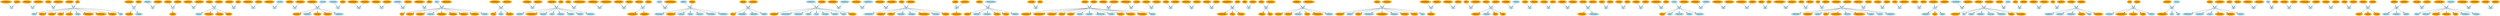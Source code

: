 digraph Families {
	node [color=lightblue2 style=filled]
	overlap=false
	"0a" [label=Emgelberna]
	"0b" [label=Voghel]
	1 [shape=diamond]
	"0a" -> 1
	"0b" -> 1
	"1a" [label=Woltwigis]
	"1b" [label=Gherbaren]
	2 [shape=diamond]
	"1a" -> 2
	"1b" -> 2
	"2a" [label=Vreile]
	"2b" [label=Woutgerus]
	3 [shape=diamond]
	"2a" -> 3
	"2b" -> 3
	"3a" [label=bertrade]
	"3b" [label=Jan]
	4 [shape=diamond]
	"3a" -> 4
	"3b" -> 4
	"4a" [label=Marisseis]
	"4b" [label=Havix]
	5 [shape=diamond]
	"4a" -> 5
	"4b" -> 5
	"5a" [label=Helyana]
	"5b" [label=Wedeghe]
	6 [shape=diamond]
	"5a" -> 6
	"5b" -> 6
	"6a" [label=Douwen]
	"6b" [label=Wlfarde]
	7 [shape=diamond]
	"6a" -> 7
	"6b" -> 7
	"7a" [label=Gertrudis]
	"7b" [label=Mauricius]
	8 [shape=diamond]
	"7a" -> 8
	"7b" -> 8
	"8a" [label=Truden]
	"8b" [label=Oliuerus]
	9 [shape=diamond]
	"8a" -> 9
	"8b" -> 9
	"9a" [label=Auesoete]
	"9b" [label=Alem]
	10 [shape=diamond]
	"9a" -> 10
	"9b" -> 10
	"10a" [label=Erkenradis]
	"10b" [label=Folkero]
	11 [shape=diamond]
	"10a" -> 11
	"10b" -> 11
	"11a" [label=Amalburga]
	"11b" [label=Iacobus]
	12 [shape=diamond]
	"11a" -> 12
	"11b" -> 12
	"12a" [label=Douwen]
	"12b" [label=Radewijns]
	13 [shape=diamond]
	"12a" -> 13
	"12b" -> 13
	"13a" [label=Eingeliadis]
	"13b" [label=Siccone]
	14 [shape=diamond]
	"13a" -> 14
	"13b" -> 14
	"14a" [label=Clementia]
	"14b" [label=Ydier]
	15 [shape=diamond]
	"14a" -> 15
	"14b" -> 15
	"15a" [label=Hildeburgis]
	"15b" [label=Isbrandus]
	16 [shape=diamond]
	"15a" -> 16
	"15b" -> 16
	"16a" [label=Reymodis]
	"16b" [label=Evergero]
	17 [shape=diamond]
	"16a" -> 17
	"16b" -> 17
	"17a" [label=Menoldis]
	"17b" [label=Vastraid]
	18 [shape=diamond]
	"17a" -> 18
	"17b" -> 18
	"18a" [label=Hildeburgis]
	"18b" [label=Walic]
	19 [shape=diamond]
	"18a" -> 19
	"18b" -> 19
	"19a" [label=Sara]
	"19b" [label=Woutersoet]
	20 [shape=diamond]
	"19a" -> 20
	"19b" -> 20
	"20a" [label=Hildeburgis]
	"20b" [label=Mauricius]
	21 [shape=diamond]
	"20a" -> 21
	"20b" -> 21
	"21a" [label=Ghodelde]
	"21b" [label=Rutgerus]
	22 [shape=diamond]
	"21a" -> 22
	"21b" -> 22
	"22a" [label=Atghardis]
	"22b" [label=Gilis]
	23 [shape=diamond]
	"22a" -> 23
	"22b" -> 23
	"23a" [label=Clara]
	"23b" [label=Hardenbernus]
	24 [shape=diamond]
	"23a" -> 24
	"23b" -> 24
	"24a" [label=Hildegardis]
	"24b" [label=Rembrandus]
	25 [shape=diamond]
	"24a" -> 25
	"24b" -> 25
	"25a" [label=Remsindis]
	"25b" [label=Reymar]
	26 [shape=diamond]
	"25a" -> 26
	"25b" -> 26
	"26a" [label=Moerseil]
	"26b" [label=Rolant]
	27 [shape=diamond]
	"26a" -> 27
	"26b" -> 27
	"27a" [label=Sarre]
	"27b" [label=Woutermanne]
	28 [shape=diamond]
	"27a" -> 28
	"27b" -> 28
	"28a" [label=Aghete]
	"28b" [label=Dieuel]
	29 [shape=diamond]
	"28a" -> 29
	"28b" -> 29
	"29a" [label=Aghete]
	"29b" [label=Eustacius]
	30 [shape=diamond]
	"29a" -> 30
	"29b" -> 30
	"30a" [label=Erkenradis]
	"30b" [label=Passelin]
	31 [shape=diamond]
	"30a" -> 31
	"30b" -> 31
	"31a" [label=Heylewigis]
	"31b" [label=Stephanus]
	32 [shape=diamond]
	"31a" -> 32
	"31b" -> 32
	"32a" [label=Alretieren]
	"32b" [label=Godefridus]
	33 [shape=diamond]
	"32a" -> 33
	"32b" -> 33
	"33a" [label=Remsindis]
	"33b" [label=Brandekijn]
	34 [shape=diamond]
	"33a" -> 34
	"33b" -> 34
	"34a" [label=Flore]
	"34b" [label=Meinoldo]
	35 [shape=diamond]
	"34a" -> 35
	"34b" -> 35
	"35a" [label=Lelien]
	"35b" [label=Gelmarus]
	36 [shape=diamond]
	"35a" -> 36
	"35b" -> 36
	"36a" [label=Sophia]
	"36b" [label=Gherbrandus]
	37 [shape=diamond]
	"36a" -> 37
	"36b" -> 37
	"37a" [label=Suaneka]
	"37b" [label=Rase]
	38 [shape=diamond]
	"37a" -> 38
	"37b" -> 38
	"38a" [label=Hodine]
	"38b" [label=Hughe]
	39 [shape=diamond]
	"38a" -> 39
	"38b" -> 39
	"39a" [label=Katerina]
	"39b" [label=Isbrandus]
	40 [shape=diamond]
	"39a" -> 40
	"39b" -> 40
	"40a" [label=Hildegardis]
	"40b" [label="Coekeа"]
	41 [shape=diamond]
	"40a" -> 41
	"40b" -> 41
	"41a" [label=Oderada]
	"41b" [label=Geraldus]
	42 [shape=diamond]
	"41a" -> 42
	"41b" -> 42
	"42a" [label=Gisele]
	"42b" [label=Geraldus]
	43 [shape=diamond]
	"42a" -> 43
	"42b" -> 43
	"43a" [label=Alretieren]
	"43b" [label=Ricward]
	44 [shape=diamond]
	"43a" -> 44
	"43b" -> 44
	"44a" [label=Kerstine]
	"44b" [label=Remdo]
	45 [shape=diamond]
	"44a" -> 45
	"44b" -> 45
	"45a" [label=Emgelberna]
	"45b" [label=Sylof]
	46 [shape=diamond]
	"45a" -> 46
	"45b" -> 46
	"46a" [label=Hille]
	"46b" [label=Lutgeri]
	47 [shape=diamond]
	"46a" -> 47
	"46b" -> 47
	"47a" [label=Alene]
	"47b" [label=Gelmarus]
	48 [shape=diamond]
	"47a" -> 48
	"47b" -> 48
	"48a" [label=Euffemia]
	"48b" [label=Rembrandus]
	49 [shape=diamond]
	"48a" -> 49
	"48b" -> 49
	"49a" [label=Folqui]
	"49b" [label=Eustacius]
	50 [shape=diamond]
	"49a" -> 50
	"49b" -> 50
	"50a" [label=Badeloghen]
	"50b" [label=Amelgeir]
	51 [shape=diamond]
	"50a" -> 51
	"50b" -> 51
	"51a" [label=Hilduardis]
	"51b" [label=Weitijn]
	52 [shape=diamond]
	"51a" -> 52
	"51b" -> 52
	"52a" [label=Hille]
	"52b" [label=Gherbaren]
	53 [shape=diamond]
	"52a" -> 53
	"52b" -> 53
	"53a" [label=Reynwi]
	"53b" [label=Sanders]
	54 [shape=diamond]
	"53a" -> 54
	"53b" -> 54
	"54a" [label=Ghodelde]
	"54b" [label=Heillam]
	55 [shape=diamond]
	"54a" -> 55
	"54b" -> 55
	"55a" [label=Gloria]
	"55b" [label=Everyng]
	56 [shape=diamond]
	"55a" -> 56
	"55b" -> 56
	"56a" [label=Uergina]
	"56b" [label=Reuro]
	57 [shape=diamond]
	"56a" -> 57
	"56b" -> 57
	"57a" [label=Amelgeir]
	"57b" [label=Ludingus]
	58 [shape=diamond]
	"57a" -> 58
	"57b" -> 58
	"58a" [label=Volcwiif]
	"58b" [label=Albertus]
	59 [shape=diamond]
	"58a" -> 59
	"58b" -> 59
	"59a" [label=Ghela]
	"59b" [label=Rolant]
	60 [shape=diamond]
	"59a" -> 60
	"59b" -> 60
	"60a" [label=Thedwi]
	"60b" [label=Willai]
	61 [shape=diamond]
	"60a" -> 61
	"60b" -> 61
	"61a" [label=Uergina]
	"61b" [label=Eltetus]
	62 [shape=diamond]
	"61a" -> 62
	"61b" -> 62
	"62a" [label=Lutghardis]
	"62b" [label=Willai]
	63 [shape=diamond]
	"62a" -> 63
	"62b" -> 63
	"63a" [label=Saswe]
	"63b" [label=Alebrando]
	64 [shape=diamond]
	"63a" -> 64
	"63b" -> 64
	"64a" [label=Breghlent]
	"64b" [label=Rolekine]
	65 [shape=diamond]
	"64a" -> 65
	"64b" -> 65
	"65a" [label=Machtilden]
	"65b" [label=Radwardo]
	66 [shape=diamond]
	"65a" -> 66
	"65b" -> 66
	"66a" [label=Ermegardis]
	"66b" [label=Wilbord]
	67 [shape=diamond]
	"66a" -> 67
	"66b" -> 67
	"67a" [label=Agnes]
	"67b" [label=Gilis]
	68 [shape=diamond]
	"67a" -> 68
	"67b" -> 68
	"68a" [label=Wendelmodis]
	"68b" [label=Wernerus]
	69 [shape=diamond]
	"68a" -> 69
	"68b" -> 69
	"69a" [label=Berta]
	"69b" [label=Reymar]
	70 [shape=diamond]
	"69a" -> 70
	"69b" -> 70
	"70a" [label=Yda]
	"70b" [label=Wilbord]
	71 [shape=diamond]
	"70a" -> 71
	"70b" -> 71
	"71a" [label=Ricmoden]
	"71b" [label=Egbertus]
	72 [shape=diamond]
	"71a" -> 72
	"71b" -> 72
	"72a" [label=Rabburgis]
	"72b" [label=Franco]
	73 [shape=diamond]
	"72a" -> 73
	"72b" -> 73
	"73a" [label=Uergina]
	"73b" [label=Ringot]
	74 [shape=diamond]
	"73a" -> 74
	"73b" -> 74
	"74a" [label=Siwa]
	"74b" [label=Robbrecht]
	75 [shape=diamond]
	"74a" -> 75
	"74b" -> 75
	"75a" [label=Sybillia]
	"75b" [label=Ricout]
	76 [shape=diamond]
	"75a" -> 76
	"75b" -> 76
	"76a" [label=Marcibilia]
	"76b" [label=Wigboldo]
	77 [shape=diamond]
	"76a" -> 77
	"76b" -> 77
	"77a" [label=Machtilden]
	"77b" [label=Anthonius]
	78 [shape=diamond]
	"77a" -> 78
	"77b" -> 78
	"78a" [label=Rycaldis]
	"78b" [label=Nannekin]
	79 [shape=diamond]
	"78a" -> 79
	"78b" -> 79
	"79a" [label=Volcwiif]
	"79b" [label=Ivone]
	80 [shape=diamond]
	"79a" -> 80
	"79b" -> 80
	"80a" [label=Sara]
	"80b" [label=Hetselo]
	81 [shape=diamond]
	"80a" -> 81
	"80b" -> 81
	"81a" [label=Wijfgode]
	"81b" [label=Thezonus]
	82 [shape=diamond]
	"81a" -> 82
	"81b" -> 82
	"82a" [label=Aue]
	"82b" [label=Heideric]
	83 [shape=diamond]
	"82a" -> 83
	"82b" -> 83
	"83a" [label=Liedelde]
	"83b" [label=Helpriko]
	84 [shape=diamond]
	"83a" -> 84
	"83b" -> 84
	"84a" [label=Oda]
	"84b" [label=Daniel]
	85 [shape=diamond]
	"84a" -> 85
	"84b" -> 85
	"85a" [label=Katerina]
	"85b" [label=Franse]
	86 [shape=diamond]
	"85a" -> 86
	"85b" -> 86
	"86a" [label=Lelien]
	"86b" [label=Ludolphus]
	87 [shape=diamond]
	"86a" -> 87
	"86b" -> 87
	"87a" [label=Scilla]
	"87b" [label=Remdo]
	88 [shape=diamond]
	"87a" -> 88
	"87b" -> 88
	"88a" [label=Alretieren]
	"88b" [label=Arnulphus]
	89 [shape=diamond]
	"88a" -> 89
	"88b" -> 89
	"89a" [label=Yda]
	"89b" [label=Gobel]
	90 [shape=diamond]
	"89a" -> 90
	"89b" -> 90
	"90a" [label=Rycaldis]
	"90b" [label=Conrad]
	91 [shape=diamond]
	"90a" -> 91
	"90b" -> 91
	"91a" [label=Ermegardis]
	"91b" [label=Godelief]
	92 [shape=diamond]
	"91a" -> 92
	"91b" -> 92
	"92a" [label=Helyana]
	"92b" [label=Amisius]
	93 [shape=diamond]
	"92a" -> 93
	"92b" -> 93
	"93a" [label=Ghela]
	"93b" [label=Gheram]
	94 [shape=diamond]
	"93a" -> 94
	"93b" -> 94
	"94a" [label=Helyana]
	"94b" [label=Arnoud]
	95 [shape=diamond]
	"94a" -> 95
	"94b" -> 95
	"95a" [label=Hodine]
	"95b" [label=Ghodekin]
	96 [shape=diamond]
	"95a" -> 96
	"95b" -> 96
	"96a" [label=Rycaldis]
	"96b" [label=Claward]
	97 [shape=diamond]
	"96a" -> 97
	"96b" -> 97
	"97a" [label=Ermegardis]
	"97b" [label=Gerlacus]
	98 [shape=diamond]
	"97a" -> 98
	"97b" -> 98
	"98a" [label=Ermegardis]
	"98b" [label=Radulphus]
	99 [shape=diamond]
	"98a" -> 99
	"98b" -> 99
	"99a" [label=Suaneka]
	"99b" [label=Blomart]
	100 [shape=diamond]
	"99a" -> 100
	"99b" -> 100
	"4c1" [label=Dodo]
	"4c1"
	4 -> "4c1"
	"14c1" [label=Rycaldis]
	"14c1"
	14 -> "14c1"
	"20c1" [label=Esa]
	"20c1"
	20 -> "20c1"
	"23c1" [label=Godelief]
	"23c1"
	23 -> "23c1"
	"29c1" [label=Heylewigis]
	"29c1"
	29 -> "29c1"
	"30c1" [label=Sywi]
	"30c1"
	30 -> "30c1"
	"35c1" [label=Ghisebrecht]
	"35c1"
	35 -> "35c1"
	"39c1" [label=Lambrecht]
	"39c1"
	39 -> "39c1"
	"48c1" [label=Weitijn]
	"48c1"
	48 -> "48c1"
	"49c1" [label=Douwen]
	"49c1"
	49 -> "49c1"
	"51c1" [label=Mabelie]
	"51c1"
	51 -> "51c1"
	"87c1" [label=Willibrando]
	"87c1"
	87 -> "87c1"
	"98c1" [label=Imma]
	"98c1"
	98 -> "98c1"
	"24a" [label=Hildegardis color=orange]
	"50a" [label=Badeloghen color=orange]
	"51b" [label=Weitijn color=orange]
	"4c2" [label=Reynwi]
	"4c2"
	4 -> "4c2"
	"5c1" [label=Laurens]
	"5c1"
	5 -> "5c1"
	"7c2" [label=Nanne]
	"7c2"
	7 -> "7c2"
	"6a" [label=Douwen color=orange]
	"20c2" [label=Douwen]
	"20c2"
	20 -> "20c2"
	"23c2" [label=Hatebrandus]
	"23c2"
	23 -> "23c2"
	"36c2" [label=Woutersoet]
	"36c2"
	36 -> "36c2"
	"37c1" [label=Aghete]
	"37c1"
	37 -> "37c1"
	"50c2" [label=Eylwardo]
	"50c2"
	50 -> "50c2"
	"59c1" [label=Waldrada]
	"59c1"
	59 -> "59c1"
	"64c2" [label=Jonas]
	"64c2"
	64 -> "64c2"
	"72c1" [label=Herdradus]
	"72c1"
	72 -> "72c1"
	"85c1" [label=Itsburgis]
	"85c1"
	85 -> "85c1"
	"87c2" [label=Ghodscalc]
	"87c2"
	87 -> "87c2"
	"90a" [label=Rycaldis color=orange]
	"4c3" [label=Verthwi]
	"4c3"
	4 -> "4c3"
	"20c3" [label=Menoldis]
	"20c3"
	20 -> "20c3"
	"31c1" [label=Blankard]
	"31c1"
	31 -> "31c1"
	"35c3" [label=Saxiardis]
	"35c3"
	35 -> "35c3"
	"39c3" [label=Wendelmodis]
	"39c3"
	39 -> "39c3"
	"48c2" [label=Raso]
	"48c2"
	48 -> "48c2"
	"54c1" [label=Atghardis]
	"54c1"
	54 -> "54c1"
	"59c2" [label=Gheynekine]
	"59c2"
	59 -> "59c2"
	"84c3" [label=Breghlent]
	"84c3"
	84 -> "84c3"
	"95c3" [label=Franco]
	"95c3"
	95 -> "95c3"
	"96c2" [label=Assceric]
	"96c2"
	96 -> "96c2"
	"98c2" [label=bertrade]
	"98c2"
	98 -> "98c2"
	"1b" [label=Gherbaren color=orange]
	"42b" [label=Geraldus color=orange]
	"65b" [label=Radwardo color=orange]
	"20c2" [label=Douwen color=orange]
	"4c3" [label=Verthwi color=orange]
	"4c4" [label=Duker]
	"4c4"
	4 -> "4c4"
	"23c3" [label=Passelin]
	"23c3"
	23 -> "23c3"
	"29c2" [label=Mauricius]
	"29c2"
	29 -> "29c2"
	"49c2" [label=Myrthel]
	"49c2"
	49 -> "49c2"
	"50c3" [label=Aghete]
	"50c3"
	50 -> "50c3"
	"64c4" [label=Alem]
	"64c4"
	64 -> "64c4"
	"72c2" [label=Gheldekin]
	"72c2"
	72 -> "72c2"
	"85c2" [label=Rembrandus]
	"85c2"
	85 -> "85c2"
	"95c4" [label=Ysewin]
	"95c4"
	95 -> "95c4"
	"98c3" [label=Rycaldis]
	"98c3"
	98 -> "98c3"
	"6b" [label=Wlfarde color=orange]
	"12a" [label=Douwen color=orange]
	"41a" [label=Oderada color=orange]
	"60a" [label=Thedwi color=orange]
	"85c2" [label=Rembrandus color=orange]
	"20c5" [label=Gherung]
	"20c5"
	20 -> "20c5"
	"21c3" [label=Ulrici]
	"21c3"
	21 -> "21c3"
	"30c4" [label=Ymmekine]
	"30c4"
	30 -> "30c4"
	"37c3" [label=Assceric]
	"37c3"
	37 -> "37c3"
	"39c4" [label=Anthonius]
	"39c4"
	39 -> "39c4"
	"49c3" [label=Katerina]
	"49c3"
	49 -> "49c3"
	"64c5" [label=Gerburgis]
	"64c5"
	64 -> "64c5"
	"77c4" [label=Gelmarus]
	"77c4"
	77 -> "77c4"
	"79c3" [label=Gertrudis]
	"79c3"
	79 -> "79c3"
	"84c4" [label=Auesoete]
	"84c4"
	84 -> "84c4"
	"86c3" [label=Hildegardis]
	"86c3"
	86 -> "86c3"
	"95c5" [label=Henric]
	"95c5"
	95 -> "95c5"
	"41b" [label=Geraldus color=orange]
	"58b" [label=Albertus color=orange]
	"96a" [label=Rycaldis color=orange]
	"64c2" [label=Jonas color=orange]
	"4c5" [label=Arnoud]
	"4c5"
	4 -> "4c5"
	"14c3" [label=Reynildis]
	"14c3"
	14 -> "14c3"
	"20c6" [label=Waldfridus]
	"20c6"
	20 -> "20c6"
	"21c4" [label=Heile]
	"21c4"
	21 -> "21c4"
	"29c3" [label=Laurens]
	"29c3"
	29 -> "29c3"
	"31c4" [label=Hersewindis]
	"31c4"
	31 -> "31c4"
	"39c5" [label=Ryccie]
	"39c5"
	39 -> "39c5"
	"49c4" [label=Grote]
	"49c4"
	49 -> "49c4"
	"72c3" [label=gabriel]
	"72c3"
	72 -> "72c3"
	"79c4" [label=Soi]
	"79c4"
	79 -> "79c4"
	"84c5" [label=Thieleman]
	"84c5"
	84 -> "84c5"
	"85c3" [label=Syuardus]
	"85c3"
	85 -> "85c3"
	"87c3" [label=Franco]
	"87c3"
	87 -> "87c3"
	"98c4" [label=Diewiven]
	"98c4"
	98 -> "98c4"
	"98c4" [label=Diewiven color=orange]
	"70b" [label=Wilbord color=orange]
	"91a" [label=Ermegardis color=orange]
	"39c1" [label=Lambrecht color=orange]
	"4c6" [label=Lelien]
	"4c6"
	4 -> "4c6"
	"9c1" [label=Arnoud]
	"9c1"
	9 -> "9c1"
	"14c4" [label=Imsoete]
	"14c4"
	14 -> "14c4"
	"21c5" [label=Assceric]
	"21c5"
	21 -> "21c5"
	"27c2" [label=Frethericus]
	"27c2"
	27 -> "27c2"
	"29c4" [label=Folqui]
	"29c4"
	29 -> "29c4"
	"35c4" [label=Verthwi]
	"35c4"
	35 -> "35c4"
	"54c2" [label=Gheesen]
	"54c2"
	54 -> "54c2"
	"72c4" [label=Brun]
	"72c4"
	72 -> "72c4"
	"84c6" [label=Dybben]
	"84c6"
	84 -> "84c6"
	"96c3" [label=Godeuert]
	"96c3"
	96 -> "96c3"
	"98c5" [label=Baua]
	"98c5"
	98 -> "98c5"
	"20a" [label=Hildeburgis color=orange]
	"47b" [label=Gelmarus color=orange]
	"88a" [label=Alretieren color=orange]
	"39c7" [label=Samuel]
	"39c7"
	39 -> "39c7"
	"46c1" [label=Hildeburgis]
	"46c1"
	46 -> "46c1"
	"50c6" [label=Gisele]
	"50c6"
	50 -> "50c6"
	"79c5" [label=Trame]
	"79c5"
	79 -> "79c5"
	"87c4" [label=Gertrudis]
	"87c4"
	87 -> "87c4"
	"9c2" [label=Woltwigis]
	"9c2"
	9 -> "9c2"
	"23c6" [label=Clara]
	"23c6"
	23 -> "23c6"
	"31c6" [label=Eghenonis]
	"31c6"
	31 -> "31c6"
	"64c6" [label=Willem]
	"64c6"
	64 -> "64c6"
	"79c6" [label=Diddekin]
	"79c6"
	79 -> "79c6"
	"86c5" [label=Jute]
	"86c5"
	86 -> "86c5"
	"87c5" [label=Amelgeir]
	"87c5"
	87 -> "87c5"
	"98c6" [label=Woutgerus]
	"98c6"
	98 -> "98c6"
	"35b" [label=Gelmarus color=orange]
	"62a" [label=Lutghardis color=orange]
	"93a" [label=Ghela color=orange]
	"49c1" [label=Douwen color=orange]
	"23c7" [label=Katerina]
	"23c7"
	23 -> "23c7"
	"31c7" [label=Sollen]
	"31c7"
	31 -> "31c7"
	"35c6" [label=Reynildis]
	"35c6"
	35 -> "35c6"
	"54c3" [label=Heile]
	"54c3"
	54 -> "54c3"
	"64c7" [label=Clemmam]
	"64c7"
	64 -> "64c7"
	"77c5" [label=Fays]
	"77c5"
	77 -> "77c5"
	"84c7" [label=Jute]
	"84c7"
	84 -> "84c7"
	"98c7" [label=Siburgis]
	"98c7"
	98 -> "98c7"
	"39b" [label=Isbrandus color=orange]
	"5c4" [label=Lenildis]
	"5c4"
	5 -> "5c4"
	"9c3" [label=Gheesen]
	"9c3"
	9 -> "9c3"
	"9c3" [label=Gheesen color=orange]
	"20c10" [label=Blankard]
	"20c10"
	20 -> "20c10"
	"29c5" [label=Gerlacus]
	"29c5"
	29 -> "29c5"
	"31c8" [label=Flore]
	"31c8"
	31 -> "31c8"
	"35c7" [label=Amelgeir]
	"35c7"
	35 -> "35c7"
	"39c9" [label=Salome]
	"39c9"
	39 -> "39c9"
	"46c3" [label=Tetta]
	"46c3"
	46 -> "46c3"
	"50c9" [label=Gheeneman]
	"50c9"
	50 -> "50c9"
	"79c7" [label=bertrade]
	"79c7"
	79 -> "79c7"
	"85c6" [label=Lelien]
	"85c6"
	85 -> "85c6"
	"4a" [label=Marisseis color=orange]
	"46b" [label=Lutgeri color=orange]
	"77b" [label=Anthonius color=orange]
	"82b" [label=Heideric color=orange]
	"94a" [label=Helyana color=orange]
	"4c9" [label=Badeloghen]
	"4c9"
	4 -> "4c9"
	"9c4" [label=Nellen]
	"9c4"
	9 -> "9c4"
	"27c4" [label=Breghlent]
	"27c4"
	27 -> "27c4"
	"31c9" [label=bertrade]
	"31c9"
	31 -> "31c9"
	"39c10" [label=Godelief]
	"39c10"
	39 -> "39c10"
	"49c6" [label=Ermegardis]
	"49c6"
	49 -> "49c6"
	"50c10" [label=Ghoudekinen]
	"50c10"
	50 -> "50c10"
	"50c10" [label=Ghoudekinen color=orange]
	"72c7" [label=Eremboldus]
	"72c7"
	72 -> "72c7"
	"84c9" [label=Alretieren]
	"84c9"
	84 -> "84c9"
	"87c6" [label=Douwen]
	"87c6"
	87 -> "87c6"
	"20b" [label=Mauricius color=orange]
	"25b" [label=Reymar color=orange]
	"42a" [label=Gisele color=orange]
	"65a" [label=Machtilden color=orange]
	"9c4" [label=Nellen color=orange]
	"20c11" [label=Atghardis]
	"20c11"
	20 -> "20c11"
	"29c7" [label=Machtilden]
	"29c7"
	29 -> "29c7"
	"39c11" [label=Woutersoet]
	"39c11"
	39 -> "39c11"
	"49c7" [label=Euffemia]
	"49c7"
	49 -> "49c7"
	"54c4" [label=Ydier]
	"54c4"
	54 -> "54c4"
	"72c8" [label=Ricward]
	"72c8"
	72 -> "72c8"
	"77c6" [label=Mette]
	"77c6"
	77 -> "77c6"
	"85c8" [label=Hodine]
	"85c8"
	85 -> "85c8"
	"86c6" [label=Jdir]
	"86c6"
	86 -> "86c6"
	"96c6" [label=gabriel]
	"96c6"
	96 -> "96c6"
	"10a" [label=Erkenradis color=orange]
	"23b" [label=Hardenbernus color=orange]
	"27b" [label=Woutermanne color=orange]
	"46a" [label=Hille color=orange]
	"53b" [label=Sanders color=orange]
	"63b" [label=Alebrando color=orange]
	"76b" [label=Wigboldo color=orange]
	"83b" [label=Helpriko color=orange]
	"84b" [label=Daniel color=orange]
	"14c7" [label=wilmarus]
	"14c7"
	14 -> "14c7"
	"20c12" [label=Godeuert]
	"20c12"
	20 -> "20c12"
	"37c7" [label=Gosuinus]
	"37c7"
	37 -> "37c7"
	"50c12" [label="Heinhocа"]
	"50c12"
	50 -> "50c12"
	"79c8" [label=Mauricius]
	"79c8"
	79 -> "79c8"
	"0b" [label=Voghel color=orange]
	"2a" [label=Vreile color=orange]
	"52b" [label=Gherbaren color=orange]
	"56b" [label=Reuro color=orange]
	"86a" [label=Lelien color=orange]
	"77c5" [label=Fays color=orange]
	"23c9" [label=Goeskin]
	"23c9"
	23 -> "23c9"
	"29c8" [label=Godefridus]
	"29c8"
	29 -> "29c8"
	"30c6" [label=Rabburgis]
	"30c6"
	30 -> "30c6"
	"31c10" [label=Hetselo]
	"31c10"
	31 -> "31c10"
	"37c8" [label=Truden]
	"37c8"
	37 -> "37c8"
	"72c9" [label=Segherarden]
	"72c9"
	72 -> "72c9"
	"48b" [label=Rembrandus color=orange]
	"67b" [label=Gilis color=orange]
	"68a" [label=Wendelmodis color=orange]
	"79a" [label=Volcwiif color=orange]
	"81b" [label=Thezonus color=orange]
	"96b" [label=Claward color=orange]
	"86c3" [label=Hildegardis color=orange]
	"85c6" [label=Lelien color=orange]
	"14c7" [label=wilmarus color=orange]
	"4c10" [label=Frethericus]
	"4c10"
	4 -> "4c10"
	"31c11" [label=Sarre]
	"31c11"
	31 -> "31c11"
	"37c9" [label="Elyasа"]
	"37c9"
	37 -> "37c9"
	"46c5" [label=Uergina]
	"46c5"
	46 -> "46c5"
	"72c10" [label=Uergina]
	"72c10"
	72 -> "72c10"
	"7b" [label=Mauricius color=orange]
	"44a" [label=Kerstine color=orange]
	"68b" [label=Wernerus color=orange]
	"99b" [label=Blomart color=orange]
	"48c1" [label=Weitijn color=orange]
	"37c1" [label=Aghete color=orange]
	"85c3" [label=Syuardus color=orange]
	"23c10" [label=Reynwi]
	"23c10"
	23 -> "23c10"
	"39c13" [label=Sybillia]
	"39c13"
	39 -> "39c13"
	"50c14" [label=bertrade]
	"50c14"
	50 -> "50c14"
	"79c9" [label=Fellen]
	"79c9"
	79 -> "79c9"
	"15b" [label=Isbrandus color=orange]
	"16b" [label=Evergero color=orange]
	"54c1" [label=Atghardis color=orange]
	"72c2" [label=Gheldekin color=orange]
	"14c8" [label=Stephanus]
	"14c8"
	14 -> "14c8"
	"31c13" [label=Douwen]
	"31c13"
	31 -> "31c13"
	"35c9" [label=Hatebrandus]
	"35c9"
	35 -> "35c9"
	"2b" [label=Woutgerus color=orange]
	"10b" [label=Folkero color=orange]
	"39a" [label=Katerina color=orange]
	"45a" [label=Emgelberna color=orange]
	"66b" [label=Wilbord color=orange]
	"87a" [label=Scilla color=orange]
	"95b" [label=Ghodekin color=orange]
	"21c3" [label=Ulrici color=orange]
	"50c15" [label=Justaes]
	"50c15"
	50 -> "50c15"
	"72c11" [label=Gerart]
	"72c11"
	72 -> "72c11"
	"79c10" [label=Arnulphus]
	"79c10"
	79 -> "79c10"
	"13a" [label=Eingeliadis color=orange]
	"28b" [label=Dieuel color=orange]
	"30b" [label=Passelin color=orange]
	"31c1" [label=Blankard color=orange]
	"54c3" [label=Heile color=orange]
	"4c12" [label=Swegero]
	"4c12"
	4 -> "4c12"
	"30c7" [label=Segher]
	"30c7"
	30 -> "30c7"
	"50c16" [label=Raso]
	"50c16"
	50 -> "50c16"
	"72c12" [label=Lutghardis]
	"72c12"
	72 -> "72c12"
	"9b" [label=Alem color=orange]
	"71b" [label=Egbertus color=orange]
	"85a" [label=Katerina color=orange]
	"50c6" [label=Gisele color=orange]
	"37c10" [label=Heilsota]
	"37c10"
	37 -> "37c10"
	"39c15" [label=Sybillia]
	"39c15"
	39 -> "39c15"
	"39c15" [label=Sybillia color=orange]
	"8a" [label=Truden color=orange]
	"49b" [label=Eustacius color=orange]
	"61b" [label=Eltetus color=orange]
	"93b" [label=Gheram color=orange]
	"48c2" [label=Raso color=orange]
	"39c7" [label=Samuel color=orange]
	"4c10" [label=Frethericus color=orange]
	"20c15" [label=Zuanelt]
	"20c15"
	20 -> "20c15"
	"23c12" [label=Walramus]
	"23c12"
	23 -> "23c12"
	"35c11" [label=Barwoud]
	"35c11"
	35 -> "35c11"
	"39c16" [label=Wernerus]
	"39c16"
	39 -> "39c16"
	"29b" [label=Eustacius color=orange]
	"33b" [label=Brandekijn color=orange]
	"45b" [label=Sylof color=orange]
	"72b" [label=Franco color=orange]
	"92b" [label=Amisius color=orange]
	"98b" [label=Radulphus color=orange]
	"27c2" [label=Frethericus color=orange]
	"9c2" [label=Woltwigis color=orange]
	"35c12" [label=Folcard]
	"35c12"
	35 -> "35c12"
	"19b" [label=Woutersoet color=orange]
	"21a" [label=Ghodelde color=orange]
	"70a" [label=Yda color=orange]
	"35c12" [label=Folcard color=orange]
	"5b" [label=Wedeghe color=orange]
	"34b" [label=Meinoldo color=orange]
	"37b" [label=Rase color=orange]
	"50b" [label=Amelgeir color=orange]
	"55b" [label=Everyng color=orange]
	"59b" [label=Rolant color=orange]
	"80a" [label=Sara color=orange]
	"90b" [label=Conrad color=orange]
	"99a" [label=Suaneka color=orange]
	"79c9" [label=Fellen color=orange]
	"4c12" [label=Swegero color=orange]
	"39c16" [label=Wernerus color=orange]
	"39c17" [label=Herdradus]
	"39c17"
	39 -> "39c17"
	"39c17" [label=Herdradus color=orange]
	"7a" [label=Gertrudis color=orange]
	"43b" [label=Ricward color=orange]
	"44b" [label=Remdo color=orange]
	"69b" [label=Reymar color=orange]
	"76a" [label=Marcibilia color=orange]
	"91b" [label=Godelief color=orange]
	"35c3" [label=Saxiardis color=orange]
	"39c18" [label=Rampe]
	"39c18"
	39 -> "39c18"
	"36a" [label=Sophia color=orange]
	"38b" [label=Hughe color=orange]
	"52a" [label=Hille color=orange]
	"57a" [label=Amelgeir color=orange]
	"69a" [label=Berta color=orange]
	"4c14" [label=Riet]
	"4c14"
	4 -> "4c14"
	"18b" [label=Walic color=orange]
	"22a" [label=Atghardis color=orange]
	"51a" [label=Hilduardis color=orange]
	"56a" [label=Uergina color=orange]
	"80b" [label=Hetselo color=orange]
	"86b" [label=Ludolphus color=orange]
	"4c9" [label=Badeloghen color=orange]
	"3b" [label=Jan color=orange]
	"11a" [label=Amalburga color=orange]
	"12b" [label=Radewijns color=orange]
	"17b" [label=Vastraid color=orange]
	"88b" [label=Arnulphus color=orange]
	"39c5" [label=Ryccie color=orange]
	"67a" [label=Agnes color=orange]
	"7c2" [label=Nanne color=orange]
	"23c2" [label=Hatebrandus color=orange]
	"72c7" [label=Eremboldus color=orange]
	"72c9" [label=Segherarden color=orange]
	"1a" [label=Woltwigis color=orange]
	"16a" [label=Reymodis color=orange]
	"48a" [label=Euffemia color=orange]
	"54a" [label=Ghodelde color=orange]
	"82a" [label=Aue color=orange]
	"94b" [label=Arnoud color=orange]
	"4c5" [label=Arnoud color=orange]
	"20c12" [label=Godeuert color=orange]
	"0a" [label=Emgelberna color=orange]
	"40a" [label=Hildegardis color=orange]
	"55a" [label=Gloria color=orange]
	"59a" [label=Ghela color=orange]
	"60b" [label=Willai color=orange]
	"75b" [label=Ricout color=orange]
	"98a" [label=Ermegardis color=orange]
	"14b" [label=Ydier color=orange]
	"21b" [label=Rutgerus color=orange]
	"47a" [label=Alene color=orange]
	"81a" [label=Wijfgode color=orange]
	"84a" [label=Oda color=orange]
	"87b" [label=Remdo color=orange]
	"92a" [label=Helyana color=orange]
	"39c3" [label=Wendelmodis color=orange]
	"72c4" [label=Brun color=orange]
	"87c5" [label=Amelgeir color=orange]
	"49c6" [label=Ermegardis color=orange]
	"20c11" [label=Atghardis color=orange]
	"37c9" [label="Elyasа" color=orange]
	"58a" [label=Volcwiif color=orange]
	"72a" [label=Rabburgis color=orange]
	"3a" [label=bertrade color=orange]
	"25a" [label=Remsindis color=orange]
	"34a" [label=Flore color=orange]
	"30c1" [label=Sywi color=orange]
	"37c8" [label=Truden color=orange]
	"35c9" [label=Hatebrandus color=orange]
	"29a" [label=Aghete color=orange]
	"64a" [label=Breghlent color=orange]
	"75a" [label=Sybillia color=orange]
	"78a" [label=Rycaldis color=orange]
	"97a" [label=Ermegardis color=orange]
	"35c4" [label=Verthwi color=orange]
	"15a" [label=Hildeburgis color=orange]
	"35a" [label=Lelien color=orange]
	"89b" [label=Gobel color=orange]
	"95c5" [label=Henric color=orange]
	"21c5" [label=Assceric color=orange]
	"37a" [label=Suaneka color=orange]
	"49a" [label=Folqui color=orange]
	"73b" [label=Ringot color=orange]
	"74a" [label=Siwa color=orange]
	"84c6" [label=Dybben color=orange]
	"26a" [label=Moerseil color=orange]
	"57b" [label=Ludingus color=orange]
	"73a" [label=Uergina color=orange]
	"74b" [label=Robbrecht color=orange]
	"87c4" [label=Gertrudis color=orange]
	"50c14" [label=bertrade color=orange]
	"31c13" [label=Douwen color=orange]
	"22b" [label=Gilis color=orange]
	"38a" [label=Hodine color=orange]
	"61a" [label=Uergina color=orange]
	"83a" [label=Liedelde color=orange]
	"23a" [label=Clara color=orange]
	"31a" [label=Heylewigis color=orange]
	"43a" [label=Alretieren color=orange]
	"14c1" [label=Rycaldis color=orange]
	"33a" [label=Remsindis color=orange]
	"78b" [label=Nannekin color=orange]
	"27c4" [label=Breghlent color=orange]
	"9a" [label=Auesoete color=orange]
	"18a" [label=Hildeburgis color=orange]
	"66a" [label=Ermegardis color=orange]
	"32a" [label=Alretieren color=orange]
	"20c1" [label=Esa color=orange]
	"54c4" [label=Ydier color=orange]
	"26b" [label=Rolant color=orange]
	"46c3" [label=Tetta color=orange]
	"71a" [label=Ricmoden color=orange]
	"5c1" [label=Laurens color=orange]
	"36c2" [label=Woutersoet color=orange]
	"59c1" [label=Waldrada color=orange]
	"46c1" [label=Hildeburgis color=orange]
	"24b" [label=Rembrandus color=orange]
	"49c2" [label=Myrthel color=orange]
	"98c3" [label=Rycaldis color=orange]
	"95a" [label=Hodine color=orange]
	"20c3" [label=Menoldis color=orange]
	"39c4" [label=Anthonius color=orange]
	"79c3" [label=Gertrudis color=orange]
	"46c5" [label=Uergina color=orange]
	"4b" [label=Havix color=orange]
	"40b" [label="Coekeа" color=orange]
	"51c1" [label=Mabelie color=orange]
	"4c2" [label=Reynwi color=orange]
	"50c2" [label=Eylwardo color=orange]
	"95c4" [label=Ysewin color=orange]
	"20c6" [label=Waldfridus color=orange]
	"49c4" [label=Grote color=orange]
	"8b" [label=Oliuerus color=orange]
	"53a" [label=Reynwi color=orange]
	"62b" [label=Willai color=orange]
	"4c4" [label=Duker color=orange]
	"98c5" [label=Baua color=orange]
	"20c10" [label=Blankard color=orange]
	"50c15" [label=Justaes color=orange]
	"95c3" [label=Franco color=orange]
	"29c2" [label=Mauricius color=orange]
	"79c10" [label=Arnulphus color=orange]
	"14c4" [label=Imsoete color=orange]
	"84c9" [label=Alretieren color=orange]
}
